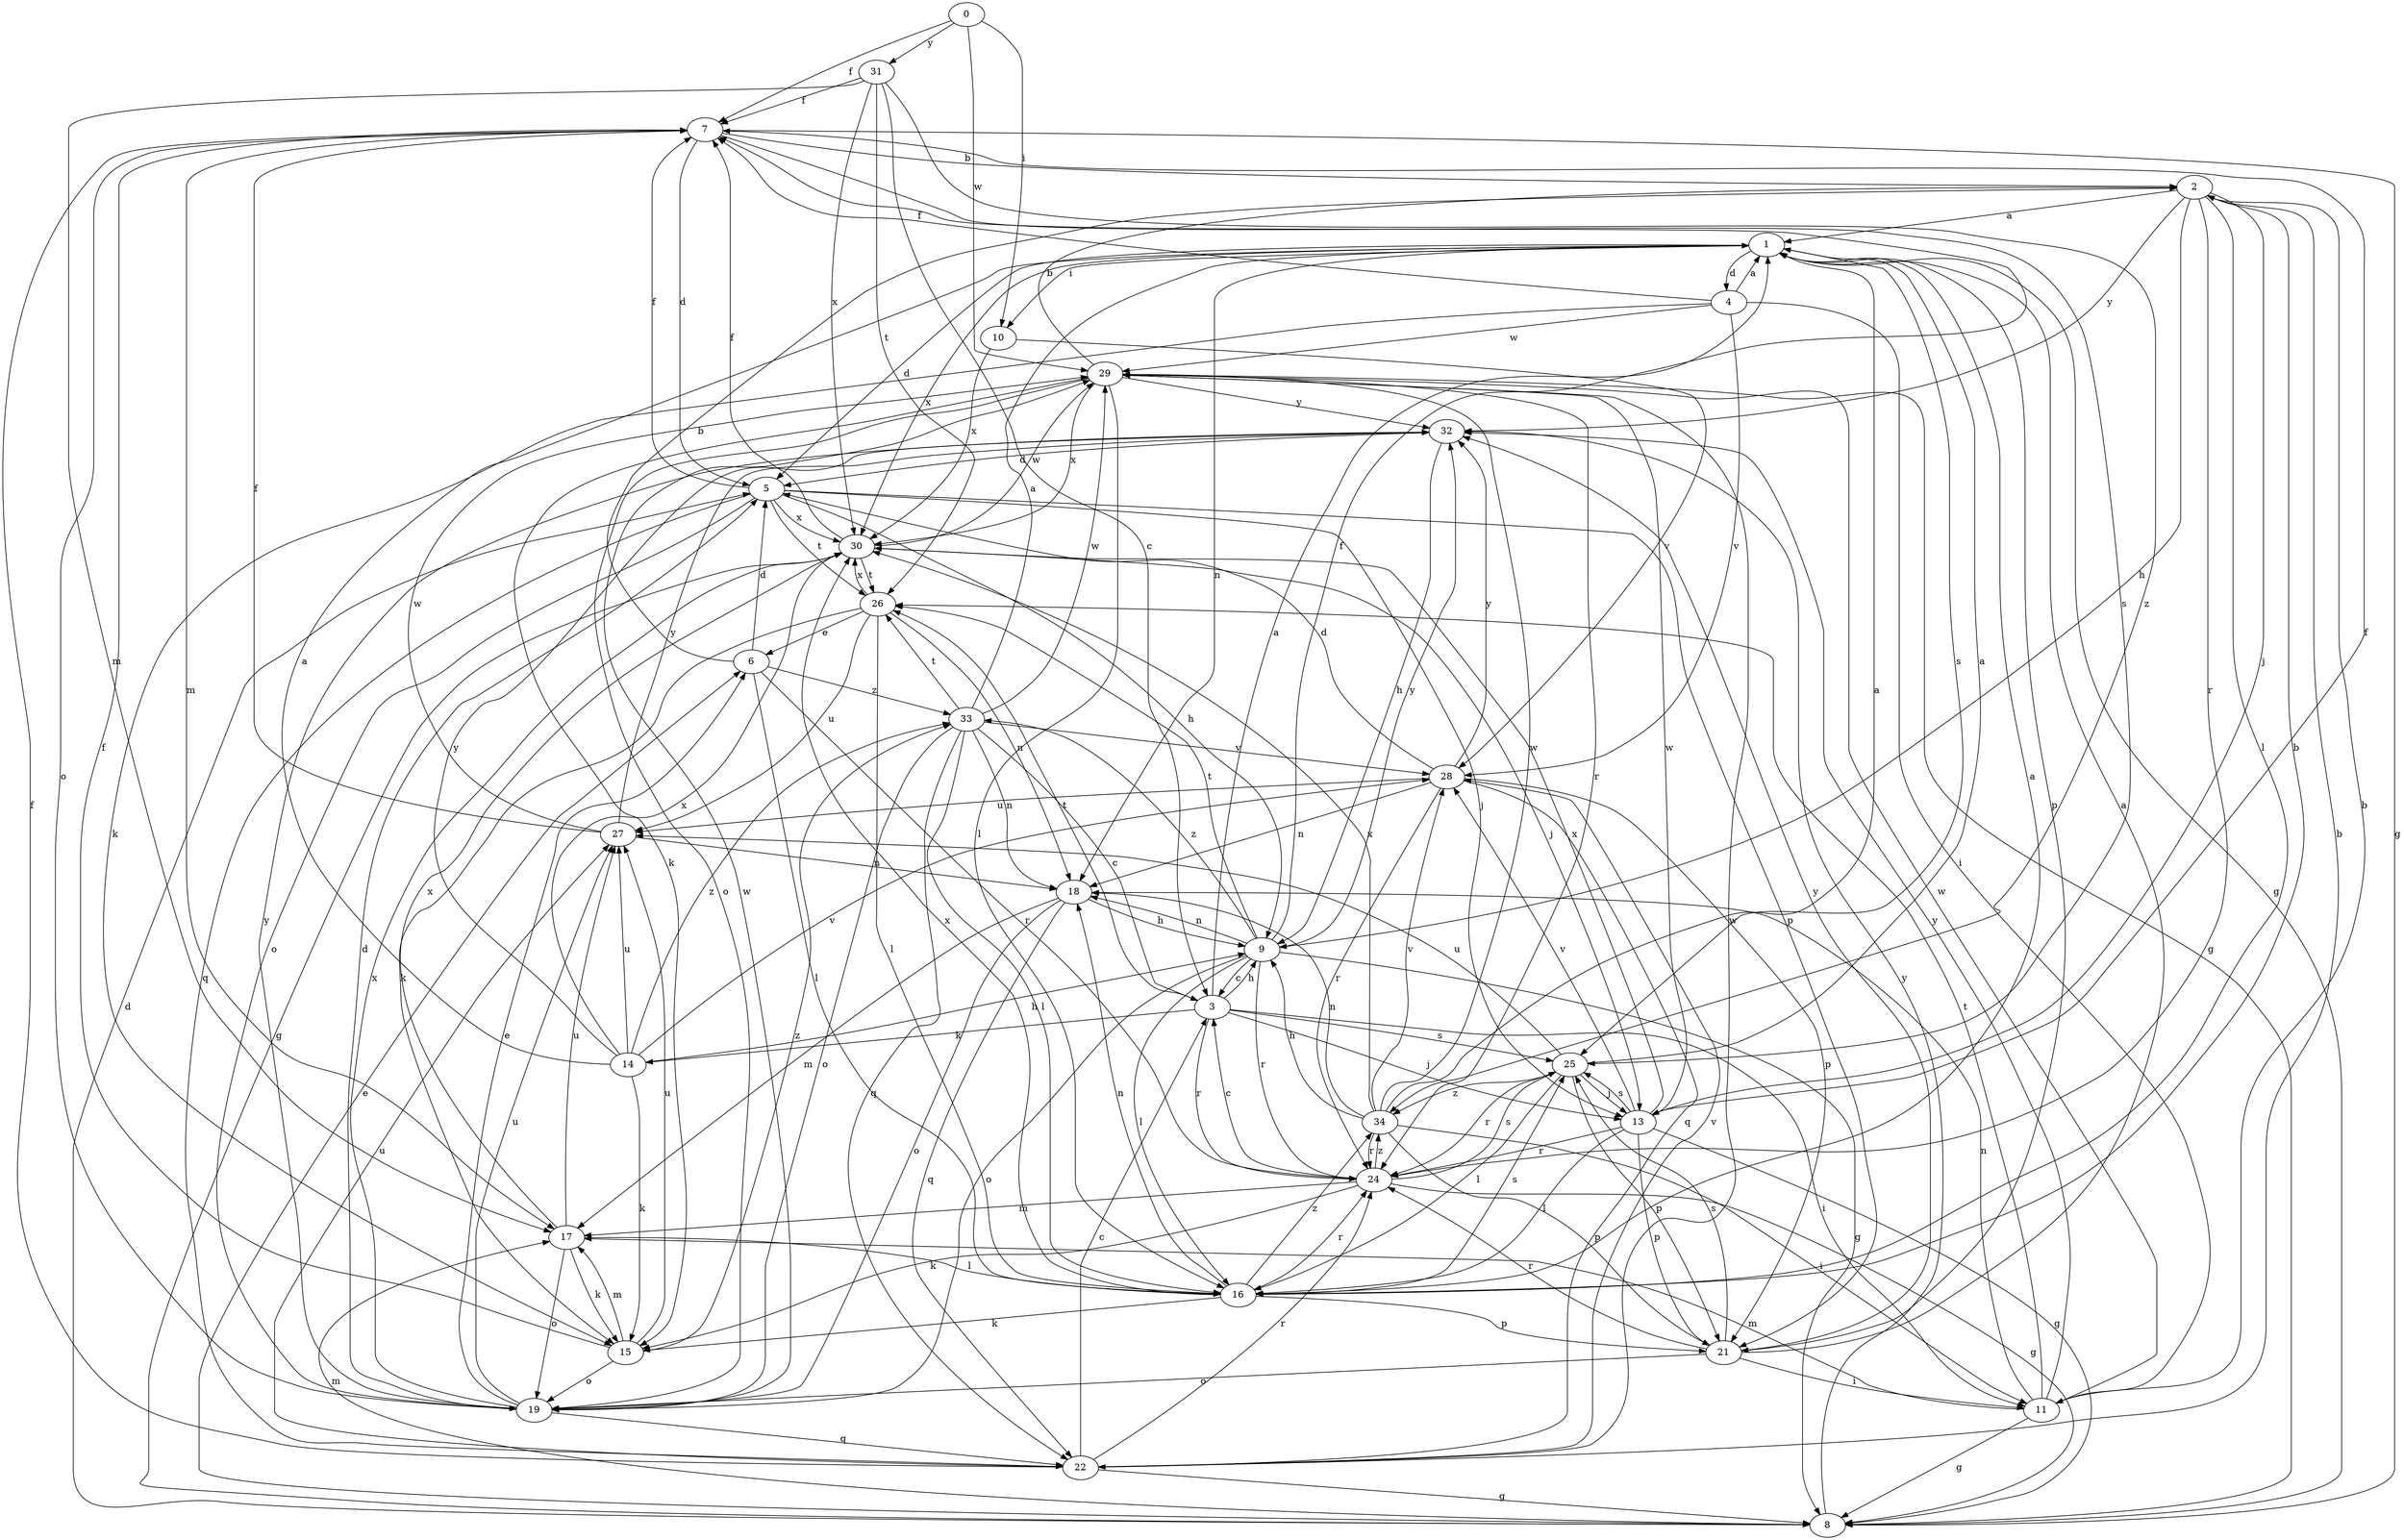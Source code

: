 strict digraph  {
0;
1;
2;
3;
4;
5;
6;
7;
8;
9;
10;
11;
13;
14;
15;
16;
17;
18;
19;
21;
22;
24;
25;
26;
27;
28;
29;
30;
31;
32;
33;
34;
0 -> 7  [label=f];
0 -> 10  [label=i];
0 -> 29  [label=w];
0 -> 31  [label=y];
1 -> 4  [label=d];
1 -> 5  [label=d];
1 -> 8  [label=g];
1 -> 10  [label=i];
1 -> 18  [label=n];
1 -> 21  [label=p];
1 -> 25  [label=s];
1 -> 30  [label=x];
2 -> 1  [label=a];
2 -> 9  [label=h];
2 -> 13  [label=j];
2 -> 16  [label=l];
2 -> 24  [label=r];
2 -> 32  [label=y];
3 -> 1  [label=a];
3 -> 9  [label=h];
3 -> 11  [label=i];
3 -> 13  [label=j];
3 -> 14  [label=k];
3 -> 24  [label=r];
3 -> 25  [label=s];
3 -> 26  [label=t];
4 -> 1  [label=a];
4 -> 7  [label=f];
4 -> 11  [label=i];
4 -> 15  [label=k];
4 -> 28  [label=v];
4 -> 29  [label=w];
5 -> 7  [label=f];
5 -> 9  [label=h];
5 -> 13  [label=j];
5 -> 19  [label=o];
5 -> 21  [label=p];
5 -> 22  [label=q];
5 -> 26  [label=t];
5 -> 30  [label=x];
6 -> 2  [label=b];
6 -> 5  [label=d];
6 -> 16  [label=l];
6 -> 24  [label=r];
6 -> 33  [label=z];
7 -> 2  [label=b];
7 -> 5  [label=d];
7 -> 8  [label=g];
7 -> 17  [label=m];
7 -> 19  [label=o];
7 -> 25  [label=s];
8 -> 5  [label=d];
8 -> 6  [label=e];
8 -> 17  [label=m];
8 -> 32  [label=y];
9 -> 3  [label=c];
9 -> 7  [label=f];
9 -> 8  [label=g];
9 -> 16  [label=l];
9 -> 18  [label=n];
9 -> 19  [label=o];
9 -> 24  [label=r];
9 -> 26  [label=t];
9 -> 32  [label=y];
9 -> 33  [label=z];
10 -> 28  [label=v];
10 -> 30  [label=x];
11 -> 2  [label=b];
11 -> 8  [label=g];
11 -> 17  [label=m];
11 -> 18  [label=n];
11 -> 26  [label=t];
11 -> 29  [label=w];
11 -> 32  [label=y];
13 -> 7  [label=f];
13 -> 8  [label=g];
13 -> 16  [label=l];
13 -> 21  [label=p];
13 -> 24  [label=r];
13 -> 25  [label=s];
13 -> 28  [label=v];
13 -> 29  [label=w];
13 -> 30  [label=x];
14 -> 1  [label=a];
14 -> 9  [label=h];
14 -> 15  [label=k];
14 -> 27  [label=u];
14 -> 28  [label=v];
14 -> 30  [label=x];
14 -> 32  [label=y];
14 -> 33  [label=z];
15 -> 7  [label=f];
15 -> 17  [label=m];
15 -> 19  [label=o];
15 -> 27  [label=u];
15 -> 33  [label=z];
16 -> 1  [label=a];
16 -> 2  [label=b];
16 -> 15  [label=k];
16 -> 18  [label=n];
16 -> 21  [label=p];
16 -> 24  [label=r];
16 -> 25  [label=s];
16 -> 30  [label=x];
16 -> 34  [label=z];
17 -> 15  [label=k];
17 -> 16  [label=l];
17 -> 19  [label=o];
17 -> 27  [label=u];
17 -> 30  [label=x];
18 -> 9  [label=h];
18 -> 17  [label=m];
18 -> 19  [label=o];
18 -> 22  [label=q];
19 -> 5  [label=d];
19 -> 6  [label=e];
19 -> 22  [label=q];
19 -> 27  [label=u];
19 -> 29  [label=w];
19 -> 30  [label=x];
19 -> 32  [label=y];
21 -> 1  [label=a];
21 -> 11  [label=i];
21 -> 19  [label=o];
21 -> 24  [label=r];
21 -> 25  [label=s];
21 -> 32  [label=y];
22 -> 2  [label=b];
22 -> 3  [label=c];
22 -> 7  [label=f];
22 -> 8  [label=g];
22 -> 24  [label=r];
22 -> 27  [label=u];
22 -> 28  [label=v];
22 -> 29  [label=w];
24 -> 3  [label=c];
24 -> 8  [label=g];
24 -> 15  [label=k];
24 -> 17  [label=m];
24 -> 25  [label=s];
24 -> 34  [label=z];
25 -> 1  [label=a];
25 -> 13  [label=j];
25 -> 16  [label=l];
25 -> 21  [label=p];
25 -> 24  [label=r];
25 -> 27  [label=u];
25 -> 34  [label=z];
26 -> 6  [label=e];
26 -> 15  [label=k];
26 -> 16  [label=l];
26 -> 18  [label=n];
26 -> 27  [label=u];
26 -> 30  [label=x];
27 -> 7  [label=f];
27 -> 18  [label=n];
27 -> 29  [label=w];
27 -> 32  [label=y];
28 -> 5  [label=d];
28 -> 18  [label=n];
28 -> 21  [label=p];
28 -> 22  [label=q];
28 -> 24  [label=r];
28 -> 27  [label=u];
28 -> 32  [label=y];
29 -> 2  [label=b];
29 -> 8  [label=g];
29 -> 15  [label=k];
29 -> 16  [label=l];
29 -> 19  [label=o];
29 -> 24  [label=r];
29 -> 30  [label=x];
29 -> 32  [label=y];
30 -> 7  [label=f];
30 -> 8  [label=g];
30 -> 13  [label=j];
30 -> 26  [label=t];
30 -> 29  [label=w];
31 -> 3  [label=c];
31 -> 7  [label=f];
31 -> 17  [label=m];
31 -> 26  [label=t];
31 -> 30  [label=x];
31 -> 34  [label=z];
32 -> 5  [label=d];
32 -> 9  [label=h];
33 -> 1  [label=a];
33 -> 3  [label=c];
33 -> 16  [label=l];
33 -> 18  [label=n];
33 -> 19  [label=o];
33 -> 22  [label=q];
33 -> 26  [label=t];
33 -> 28  [label=v];
33 -> 29  [label=w];
34 -> 1  [label=a];
34 -> 9  [label=h];
34 -> 11  [label=i];
34 -> 18  [label=n];
34 -> 21  [label=p];
34 -> 24  [label=r];
34 -> 28  [label=v];
34 -> 29  [label=w];
34 -> 30  [label=x];
}
